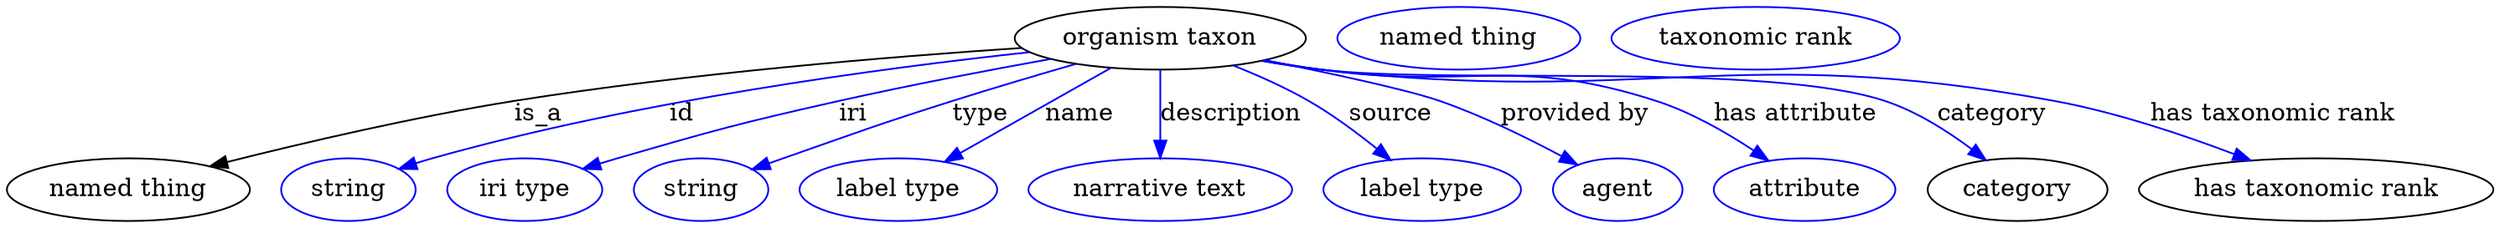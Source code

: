 digraph {
	graph [bb="0,0,1422.9,123"];
	node [label="\N"];
	"organism taxon"	[height=0.5,
		label="organism taxon",
		pos="660.54,105",
		width=2.3109];
	"named thing"	[height=0.5,
		pos="69.544,18",
		width=1.9318];
	"organism taxon" -> "named thing"	[label=is_a,
		lp="304.54,61.5",
		pos="e,116.2,31.387 581.14,99.443 505.96,94.432 390.1,84.903 290.54,69 234.03,59.972 170.36,45.055 125.94,33.859"];
	id	[color=blue,
		height=0.5,
		label=string,
		pos="195.54,18",
		width=1.0652];
	"organism taxon" -> id	[color=blue,
		label=id,
		lp="386.54,61.5",
		pos="e,224.54,29.948 585.61,96.988 501.26,87.901 360.71,69.151 243.54,36 240.44,35.121 237.24,34.148 234.05,33.124",
		style=solid];
	iri	[color=blue,
		height=0.5,
		label="iri type",
		pos="296.54,18",
		width=1.2277];
	"organism taxon" -> iri	[color=blue,
		label=iri,
		lp="484.54,61.5",
		pos="e,330.17,29.865 597.73,93.147 562.07,86.712 516.67,78.059 476.54,69 420.08,56.251 406.17,52.03 350.54,36 347.03,34.988 343.4,33.911 \
339.76,32.81",
		style=solid];
	type	[color=blue,
		height=0.5,
		label=string,
		pos="397.54,18",
		width=1.0652];
	"organism taxon" -> type	[color=blue,
		label=type,
		lp="557.54,61.5",
		pos="e,426.85,29.697 612.35,90.321 590.64,84.035 564.74,76.354 541.54,69 498.14,55.239 487.51,51.079 444.54,36 441.86,35.057 439.09,34.077 \
436.3,33.084",
		style=solid];
	name	[color=blue,
		height=0.5,
		label="label type",
		pos="510.54,18",
		width=1.5707];
	"organism taxon" -> name	[color=blue,
		label=name,
		lp="614.54,61.5",
		pos="e,537.12,34.06 632.33,88.012 607.89,74.16 572.4,54.052 546.03,39.111",
		style=solid];
	description	[color=blue,
		height=0.5,
		label="narrative text",
		pos="660.54,18",
		width=2.0943];
	"organism taxon" -> description	[color=blue,
		label=description,
		lp="701.04,61.5",
		pos="e,660.54,36.175 660.54,86.799 660.54,75.163 660.54,59.548 660.54,46.237",
		style=solid];
	source	[color=blue,
		height=0.5,
		label="label type",
		pos="810.54,18",
		width=1.5707];
	"organism taxon" -> source	[color=blue,
		label=source,
		lp="792.54,61.5",
		pos="e,792.42,35.051 702.23,89.39 716.36,83.774 732,76.814 745.54,69 759.14,61.158 773.08,50.798 784.55,41.543",
		style=solid];
	"provided by"	[color=blue,
		height=0.5,
		label=agent,
		pos="922.54,18",
		width=1.0291];
	"organism taxon" -> "provided by"	[color=blue,
		label="provided by",
		lp="898.04,61.5",
		pos="e,899.33,32.385 720.61,92.418 757.95,84.917 802.22,75.391 820.54,69 844.82,60.534 870.82,47.726 890.49,37.192",
		style=solid];
	"has attribute"	[color=blue,
		height=0.5,
		label=attribute,
		pos="1029.5,18",
		width=1.4443];
	"organism taxon" -> "has attribute"	[color=blue,
		label="has attribute",
		lp="1024.5,61.5",
		pos="e,1008.8,34.743 719.81,92.246 730.67,90.32 741.93,88.476 752.54,87 837.44,75.201 862.99,95.358 944.54,69 964.47,62.558 984.77,50.854 \
1000.5,40.388",
		style=solid];
	category	[height=0.5,
		pos="1150.5,18",
		width=1.4263];
	"organism taxon" -> category	[color=blue,
		label=category,
		lp="1136,61.5",
		pos="e,1132.6,35.001 718.78,92.086 729.95,90.129 741.58,88.313 752.54,87 823.92,78.451 1007.3,91.739 1075.5,69 1093.4,63.056 1111,51.688 \
1124.6,41.291",
		style=solid];
	"has taxonomic rank"	[height=0.5,
		pos="1321.5,18",
		width=2.8164];
	"organism taxon" -> "has taxonomic rank"	[color=blue,
		label="has taxonomic rank",
		lp="1296.5,61.5",
		pos="e,1284.1,34.736 718.76,91.973 729.93,90.026 741.57,88.244 752.54,87 937.75,66.014 988.24,102.8 1171.5,69 1207,62.471 1245.5,49.505 \
1274.6,38.414",
		style=solid];
	"named thing_category"	[color=blue,
		height=0.5,
		label="named thing",
		pos="831.54,105",
		width=1.9318];
	"organism taxon_has taxonomic rank"	[color=blue,
		height=0.5,
		label="taxonomic rank",
		pos="1001.5,105",
		width=2.2929];
}
